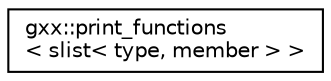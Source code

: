 digraph "Graphical Class Hierarchy"
{
  edge [fontname="Helvetica",fontsize="10",labelfontname="Helvetica",labelfontsize="10"];
  node [fontname="Helvetica",fontsize="10",shape=record];
  rankdir="LR";
  Node1 [label="gxx::print_functions\l\< slist\< type, member \> \>",height=0.2,width=0.4,color="black", fillcolor="white", style="filled",URL="$structgxx_1_1print__functions_3_01slist_3_01type_00_01member_01_4_01_4.html"];
}

